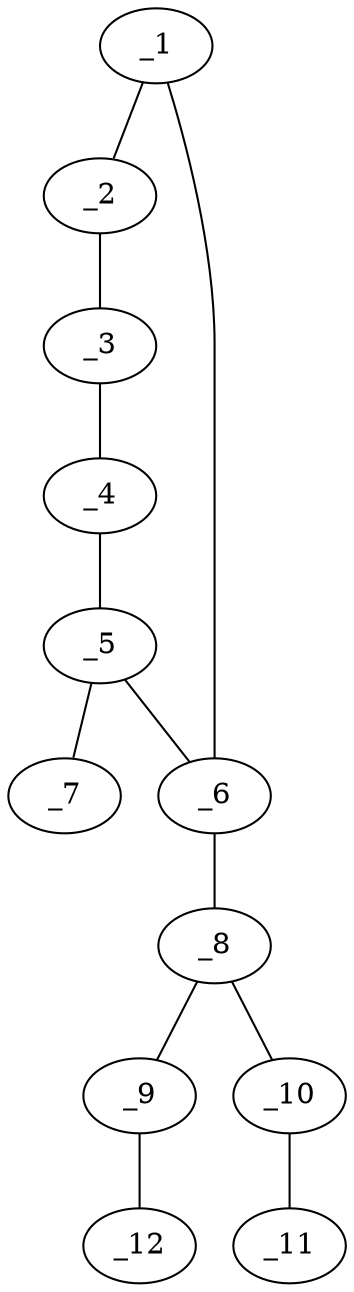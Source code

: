 graph molid644871 {
	_1	 [charge=0,
		chem=1,
		symbol="C  ",
		x="4.5981",
		y="-0.75"];
	_2	 [charge=0,
		chem=1,
		symbol="C  ",
		x="4.5981",
		y="-1.75"];
	_1 -- _2	 [valence=1];
	_6	 [charge=0,
		chem=1,
		symbol="C  ",
		x="3.7321",
		y="-0.25"];
	_1 -- _6	 [valence=2];
	_3	 [charge=0,
		chem=1,
		symbol="C  ",
		x="3.732",
		y="-2.25"];
	_2 -- _3	 [valence=2];
	_4	 [charge=0,
		chem=4,
		symbol="N  ",
		x="2.866",
		y="-1.75"];
	_3 -- _4	 [valence=1];
	_5	 [charge=0,
		chem=1,
		symbol="C  ",
		x="2.866",
		y="-0.75"];
	_4 -- _5	 [valence=2];
	_5 -- _6	 [valence=1];
	_7	 [charge=0,
		chem=1,
		symbol="C  ",
		x=2,
		y="-0.25"];
	_5 -- _7	 [valence=1];
	_8	 [charge=0,
		chem=1,
		symbol="C  ",
		x="3.7321",
		y="0.75"];
	_6 -- _8	 [valence=1];
	_9	 [charge=0,
		chem=2,
		symbol="O  ",
		x="4.5981",
		y="1.25"];
	_8 -- _9	 [valence=1];
	_10	 [charge=0,
		chem=2,
		symbol="O  ",
		x="2.866",
		y="1.25"];
	_8 -- _10	 [valence=1];
	_12	 [charge=0,
		chem=1,
		symbol="C  ",
		x="4.5981",
		y="2.25"];
	_9 -- _12	 [valence=1];
	_11	 [charge=0,
		chem=1,
		symbol="C  ",
		x="2.866",
		y="2.25"];
	_10 -- _11	 [valence=1];
}
